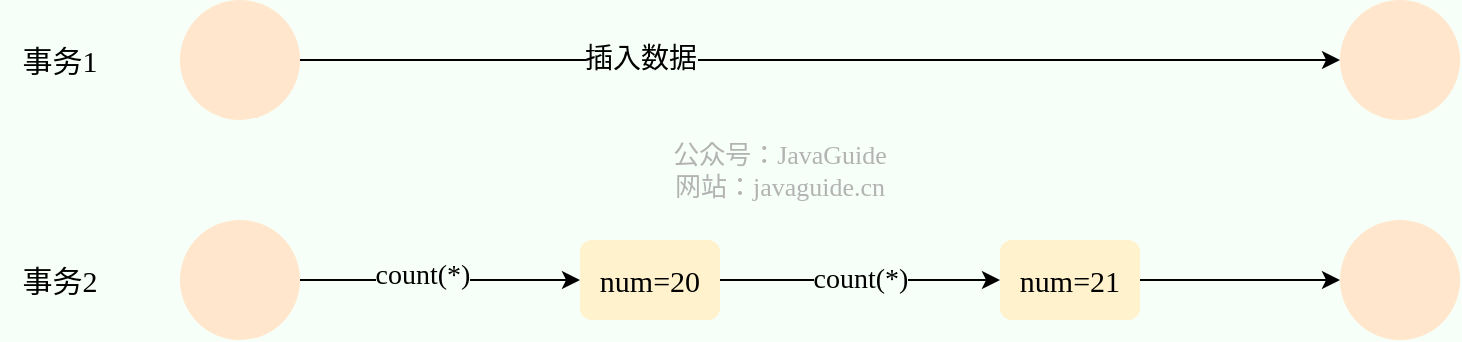 <mxfile version="20.3.0" type="device"><diagram id="1zYoDSEF7Ss_xtHGrmVB" name="Page-1"><mxGraphModel dx="1106" dy="735" grid="1" gridSize="10" guides="1" tooltips="1" connect="1" arrows="1" fold="1" page="1" pageScale="1" pageWidth="827" pageHeight="1169" background="#F6FFF8" math="0" shadow="0"><root><mxCell id="0"/><mxCell id="1" parent="0"/><mxCell id="JSxFU_BTmW8ggPGJZHoq-1" value="插入数据" style="edgeStyle=orthogonalEdgeStyle;rounded=0;orthogonalLoop=1;jettySize=auto;html=1;entryX=0;entryY=0.5;entryDx=0;entryDy=0;labelBackgroundColor=#F6FFF8;fontSize=14;fontFamily=JetBrains Mono;fontSource=https%3A%2F%2Ffonts.googleapis.com%2Fcss%3Ffamily%3DJetBrains%2BMono;" edge="1" parent="1" source="JSxFU_BTmW8ggPGJZHoq-2" target="JSxFU_BTmW8ggPGJZHoq-3"><mxGeometry x="-0.346" relative="1" as="geometry"><mxPoint as="offset"/></mxGeometry></mxCell><mxCell id="JSxFU_BTmW8ggPGJZHoq-2" value="" style="ellipse;whiteSpace=wrap;html=1;aspect=fixed;fillColor=#ffe6cc;strokeColor=none;fontSize=15;fontFamily=JetBrains Mono;fontSource=https%3A%2F%2Ffonts.googleapis.com%2Fcss%3Ffamily%3DJetBrains%2BMono;" vertex="1" parent="1"><mxGeometry x="150" y="160" width="60" height="60" as="geometry"/></mxCell><mxCell id="JSxFU_BTmW8ggPGJZHoq-3" value="" style="ellipse;whiteSpace=wrap;html=1;aspect=fixed;fillColor=#ffe6cc;strokeColor=none;fontSize=15;fontFamily=JetBrains Mono;fontSource=https%3A%2F%2Ffonts.googleapis.com%2Fcss%3Ffamily%3DJetBrains%2BMono;" vertex="1" parent="1"><mxGeometry x="730" y="160" width="60" height="60" as="geometry"/></mxCell><mxCell id="JSxFU_BTmW8ggPGJZHoq-4" value="事务1" style="text;html=1;strokeColor=none;fillColor=none;align=center;verticalAlign=middle;whiteSpace=wrap;rounded=0;fontSize=15;fontFamily=JetBrains Mono;fontSource=https%3A%2F%2Ffonts.googleapis.com%2Fcss%3Ffamily%3DJetBrains%2BMono;" vertex="1" parent="1"><mxGeometry x="60" y="175" width="60" height="30" as="geometry"/></mxCell><mxCell id="JSxFU_BTmW8ggPGJZHoq-5" value="事务2" style="text;html=1;strokeColor=none;fillColor=none;align=center;verticalAlign=middle;whiteSpace=wrap;rounded=0;fontSize=15;fontFamily=JetBrains Mono;fontSource=https%3A%2F%2Ffonts.googleapis.com%2Fcss%3Ffamily%3DJetBrains%2BMono;" vertex="1" parent="1"><mxGeometry x="60" y="285" width="60" height="30" as="geometry"/></mxCell><mxCell id="JSxFU_BTmW8ggPGJZHoq-6" style="edgeStyle=orthogonalEdgeStyle;rounded=0;orthogonalLoop=1;jettySize=auto;html=1;entryX=0;entryY=0.5;entryDx=0;entryDy=0;fontSize=15;fontFamily=JetBrains Mono;fontSource=https%3A%2F%2Ffonts.googleapis.com%2Fcss%3Ffamily%3DJetBrains%2BMono;" edge="1" parent="1" source="JSxFU_BTmW8ggPGJZHoq-8" target="JSxFU_BTmW8ggPGJZHoq-11"><mxGeometry relative="1" as="geometry"/></mxCell><mxCell id="JSxFU_BTmW8ggPGJZHoq-7" value="&lt;span style=&quot;font-size: 14px;&quot;&gt;count(*)&lt;/span&gt;" style="edgeLabel;html=1;align=center;verticalAlign=middle;resizable=0;points=[];labelBackgroundColor=#F6FFF8;fontSize=14;fontFamily=JetBrains Mono;fontSource=https%3A%2F%2Ffonts.googleapis.com%2Fcss%3Ffamily%3DJetBrains%2BMono;" vertex="1" connectable="0" parent="JSxFU_BTmW8ggPGJZHoq-6"><mxGeometry x="-0.129" y="2" relative="1" as="geometry"><mxPoint as="offset"/></mxGeometry></mxCell><mxCell id="JSxFU_BTmW8ggPGJZHoq-8" value="" style="ellipse;whiteSpace=wrap;html=1;aspect=fixed;fillColor=#ffe6cc;strokeColor=none;fontSize=15;fontFamily=JetBrains Mono;fontSource=https%3A%2F%2Ffonts.googleapis.com%2Fcss%3Ffamily%3DJetBrains%2BMono;" vertex="1" parent="1"><mxGeometry x="150" y="270" width="60" height="60" as="geometry"/></mxCell><mxCell id="JSxFU_BTmW8ggPGJZHoq-9" style="edgeStyle=orthogonalEdgeStyle;rounded=0;orthogonalLoop=1;jettySize=auto;html=1;entryX=0;entryY=0.5;entryDx=0;entryDy=0;fontFamily=JetBrains Mono;fontSource=https%3A%2F%2Ffonts.googleapis.com%2Fcss%3Ffamily%3DJetBrains%2BMono;" edge="1" parent="1" source="JSxFU_BTmW8ggPGJZHoq-11" target="JSxFU_BTmW8ggPGJZHoq-15"><mxGeometry relative="1" as="geometry"/></mxCell><mxCell id="JSxFU_BTmW8ggPGJZHoq-10" value="&lt;span style=&quot;font-size: 14px;&quot;&gt;count(*)&lt;/span&gt;" style="edgeLabel;html=1;align=center;verticalAlign=middle;resizable=0;points=[];labelBackgroundColor=#F6FFF8;fontSize=14;fontFamily=JetBrains Mono;fontSource=https%3A%2F%2Ffonts.googleapis.com%2Fcss%3Ffamily%3DJetBrains%2BMono;" vertex="1" connectable="0" parent="JSxFU_BTmW8ggPGJZHoq-9"><mxGeometry x="-0.171" y="-1" relative="1" as="geometry"><mxPoint x="12" y="-1" as="offset"/></mxGeometry></mxCell><mxCell id="JSxFU_BTmW8ggPGJZHoq-11" value="num=20" style="rounded=1;whiteSpace=wrap;html=1;fillColor=#fff2cc;strokeColor=none;fontSize=15;fontFamily=JetBrains Mono;fontSource=https%3A%2F%2Ffonts.googleapis.com%2Fcss%3Ffamily%3DJetBrains%2BMono;" vertex="1" parent="1"><mxGeometry x="350" y="280" width="70" height="40" as="geometry"/></mxCell><mxCell id="JSxFU_BTmW8ggPGJZHoq-12" value="" style="ellipse;whiteSpace=wrap;html=1;aspect=fixed;fillColor=#ffe6cc;strokeColor=none;fontSize=15;fontFamily=JetBrains Mono;fontSource=https%3A%2F%2Ffonts.googleapis.com%2Fcss%3Ffamily%3DJetBrains%2BMono;" vertex="1" parent="1"><mxGeometry x="730" y="270" width="60" height="60" as="geometry"/></mxCell><mxCell id="JSxFU_BTmW8ggPGJZHoq-13" value="公众号：JavaGuide&lt;br style=&quot;font-size: 13px;&quot;&gt;网站：javaguide.cn" style="text;html=1;strokeColor=none;fillColor=none;align=center;verticalAlign=middle;whiteSpace=wrap;rounded=0;labelBackgroundColor=none;fontSize=13;fontColor=#B3B3B3;rotation=0;sketch=1;fontFamily=JetBrains Mono;fontSource=https%3A%2F%2Ffonts.googleapis.com%2Fcss%3Ffamily%3DJetBrains%2BMono;" vertex="1" parent="1"><mxGeometry x="360" y="240" width="180" height="10" as="geometry"/></mxCell><mxCell id="JSxFU_BTmW8ggPGJZHoq-14" style="edgeStyle=orthogonalEdgeStyle;rounded=0;orthogonalLoop=1;jettySize=auto;html=1;fontFamily=JetBrains Mono;fontSource=https%3A%2F%2Ffonts.googleapis.com%2Fcss%3Ffamily%3DJetBrains%2BMono;" edge="1" parent="1" source="JSxFU_BTmW8ggPGJZHoq-15" target="JSxFU_BTmW8ggPGJZHoq-12"><mxGeometry relative="1" as="geometry"/></mxCell><mxCell id="JSxFU_BTmW8ggPGJZHoq-15" value="num=21" style="rounded=1;whiteSpace=wrap;html=1;fillColor=#fff2cc;strokeColor=none;fontSize=15;fontFamily=JetBrains Mono;fontSource=https%3A%2F%2Ffonts.googleapis.com%2Fcss%3Ffamily%3DJetBrains%2BMono;" vertex="1" parent="1"><mxGeometry x="560" y="280" width="70" height="40" as="geometry"/></mxCell></root></mxGraphModel></diagram></mxfile>